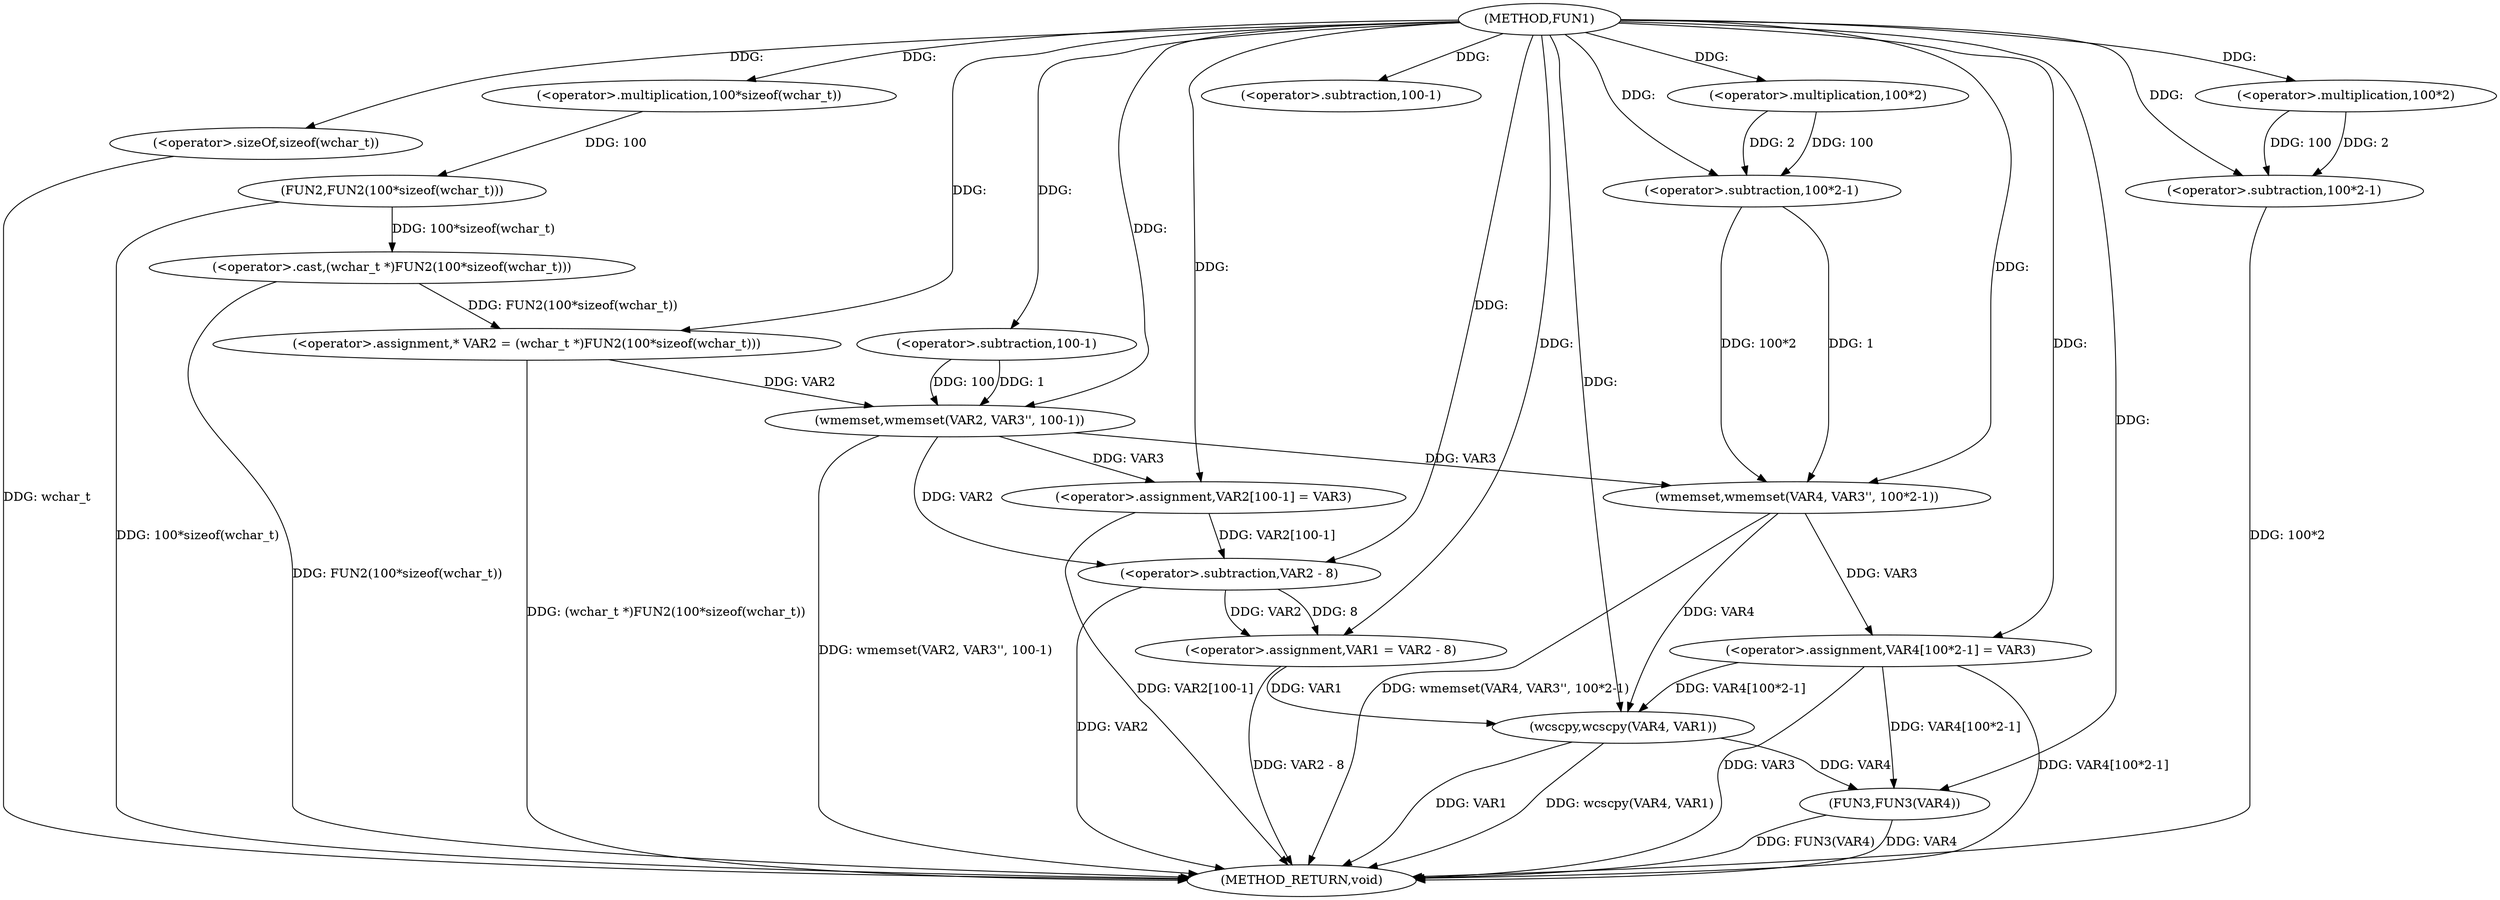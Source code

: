digraph FUN1 {  
"1000100" [label = "(METHOD,FUN1)" ]
"1000155" [label = "(METHOD_RETURN,void)" ]
"1000104" [label = "(<operator>.assignment,* VAR2 = (wchar_t *)FUN2(100*sizeof(wchar_t)))" ]
"1000106" [label = "(<operator>.cast,(wchar_t *)FUN2(100*sizeof(wchar_t)))" ]
"1000108" [label = "(FUN2,FUN2(100*sizeof(wchar_t)))" ]
"1000109" [label = "(<operator>.multiplication,100*sizeof(wchar_t))" ]
"1000111" [label = "(<operator>.sizeOf,sizeof(wchar_t))" ]
"1000113" [label = "(wmemset,wmemset(VAR2, VAR3'', 100-1))" ]
"1000116" [label = "(<operator>.subtraction,100-1)" ]
"1000119" [label = "(<operator>.assignment,VAR2[100-1] = VAR3)" ]
"1000122" [label = "(<operator>.subtraction,100-1)" ]
"1000126" [label = "(<operator>.assignment,VAR1 = VAR2 - 8)" ]
"1000128" [label = "(<operator>.subtraction,VAR2 - 8)" ]
"1000133" [label = "(wmemset,wmemset(VAR4, VAR3'', 100*2-1))" ]
"1000136" [label = "(<operator>.subtraction,100*2-1)" ]
"1000137" [label = "(<operator>.multiplication,100*2)" ]
"1000141" [label = "(<operator>.assignment,VAR4[100*2-1] = VAR3)" ]
"1000144" [label = "(<operator>.subtraction,100*2-1)" ]
"1000145" [label = "(<operator>.multiplication,100*2)" ]
"1000150" [label = "(wcscpy,wcscpy(VAR4, VAR1))" ]
"1000153" [label = "(FUN3,FUN3(VAR4))" ]
  "1000141" -> "1000155"  [ label = "DDG: VAR4[100*2-1]"] 
  "1000106" -> "1000155"  [ label = "DDG: FUN2(100*sizeof(wchar_t))"] 
  "1000150" -> "1000155"  [ label = "DDG: VAR1"] 
  "1000141" -> "1000155"  [ label = "DDG: VAR3"] 
  "1000153" -> "1000155"  [ label = "DDG: FUN3(VAR4)"] 
  "1000153" -> "1000155"  [ label = "DDG: VAR4"] 
  "1000150" -> "1000155"  [ label = "DDG: wcscpy(VAR4, VAR1)"] 
  "1000126" -> "1000155"  [ label = "DDG: VAR2 - 8"] 
  "1000128" -> "1000155"  [ label = "DDG: VAR2"] 
  "1000133" -> "1000155"  [ label = "DDG: wmemset(VAR4, VAR3'', 100*2-1)"] 
  "1000111" -> "1000155"  [ label = "DDG: wchar_t"] 
  "1000113" -> "1000155"  [ label = "DDG: wmemset(VAR2, VAR3'', 100-1)"] 
  "1000119" -> "1000155"  [ label = "DDG: VAR2[100-1]"] 
  "1000144" -> "1000155"  [ label = "DDG: 100*2"] 
  "1000104" -> "1000155"  [ label = "DDG: (wchar_t *)FUN2(100*sizeof(wchar_t))"] 
  "1000108" -> "1000155"  [ label = "DDG: 100*sizeof(wchar_t)"] 
  "1000106" -> "1000104"  [ label = "DDG: FUN2(100*sizeof(wchar_t))"] 
  "1000100" -> "1000104"  [ label = "DDG: "] 
  "1000108" -> "1000106"  [ label = "DDG: 100*sizeof(wchar_t)"] 
  "1000109" -> "1000108"  [ label = "DDG: 100"] 
  "1000100" -> "1000109"  [ label = "DDG: "] 
  "1000100" -> "1000111"  [ label = "DDG: "] 
  "1000104" -> "1000113"  [ label = "DDG: VAR2"] 
  "1000100" -> "1000113"  [ label = "DDG: "] 
  "1000116" -> "1000113"  [ label = "DDG: 100"] 
  "1000116" -> "1000113"  [ label = "DDG: 1"] 
  "1000100" -> "1000116"  [ label = "DDG: "] 
  "1000113" -> "1000119"  [ label = "DDG: VAR3"] 
  "1000100" -> "1000119"  [ label = "DDG: "] 
  "1000100" -> "1000122"  [ label = "DDG: "] 
  "1000128" -> "1000126"  [ label = "DDG: VAR2"] 
  "1000128" -> "1000126"  [ label = "DDG: 8"] 
  "1000100" -> "1000126"  [ label = "DDG: "] 
  "1000113" -> "1000128"  [ label = "DDG: VAR2"] 
  "1000119" -> "1000128"  [ label = "DDG: VAR2[100-1]"] 
  "1000100" -> "1000128"  [ label = "DDG: "] 
  "1000100" -> "1000133"  [ label = "DDG: "] 
  "1000113" -> "1000133"  [ label = "DDG: VAR3"] 
  "1000136" -> "1000133"  [ label = "DDG: 100*2"] 
  "1000136" -> "1000133"  [ label = "DDG: 1"] 
  "1000137" -> "1000136"  [ label = "DDG: 100"] 
  "1000137" -> "1000136"  [ label = "DDG: 2"] 
  "1000100" -> "1000137"  [ label = "DDG: "] 
  "1000100" -> "1000136"  [ label = "DDG: "] 
  "1000133" -> "1000141"  [ label = "DDG: VAR3"] 
  "1000100" -> "1000141"  [ label = "DDG: "] 
  "1000145" -> "1000144"  [ label = "DDG: 100"] 
  "1000145" -> "1000144"  [ label = "DDG: 2"] 
  "1000100" -> "1000145"  [ label = "DDG: "] 
  "1000100" -> "1000144"  [ label = "DDG: "] 
  "1000141" -> "1000150"  [ label = "DDG: VAR4[100*2-1]"] 
  "1000133" -> "1000150"  [ label = "DDG: VAR4"] 
  "1000100" -> "1000150"  [ label = "DDG: "] 
  "1000126" -> "1000150"  [ label = "DDG: VAR1"] 
  "1000141" -> "1000153"  [ label = "DDG: VAR4[100*2-1]"] 
  "1000150" -> "1000153"  [ label = "DDG: VAR4"] 
  "1000100" -> "1000153"  [ label = "DDG: "] 
}
